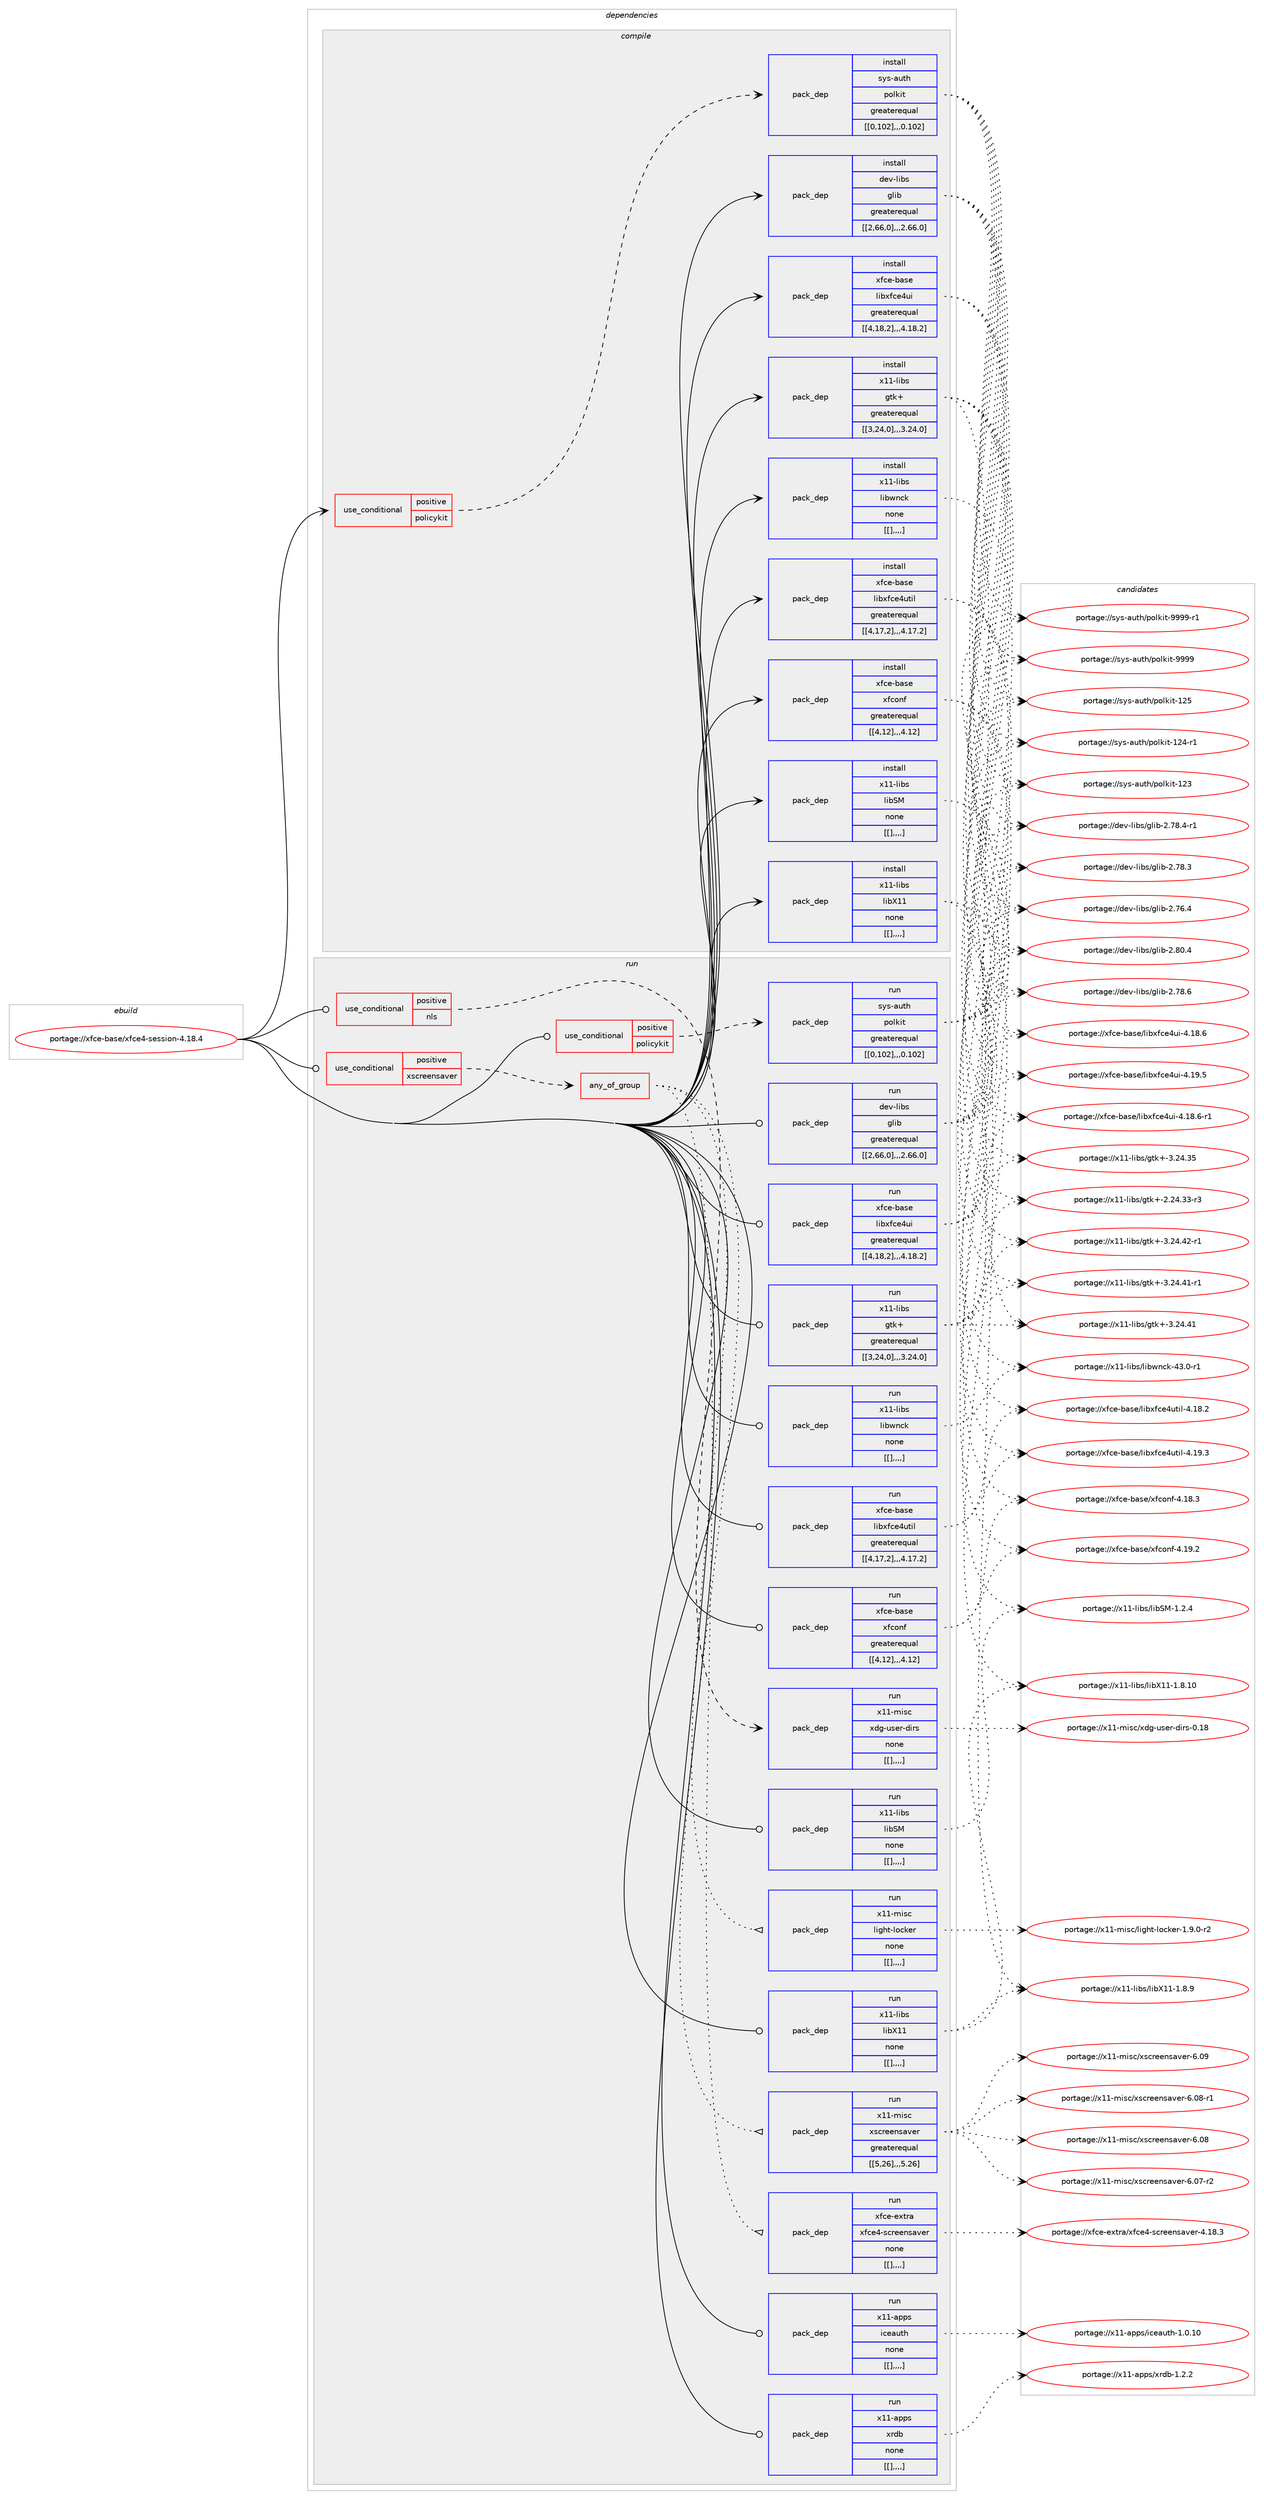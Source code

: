 digraph prolog {

# *************
# Graph options
# *************

newrank=true;
concentrate=true;
compound=true;
graph [rankdir=LR,fontname=Helvetica,fontsize=10,ranksep=1.5];#, ranksep=2.5, nodesep=0.2];
edge  [arrowhead=vee];
node  [fontname=Helvetica,fontsize=10];

# **********
# The ebuild
# **********

subgraph cluster_leftcol {
color=gray;
label=<<i>ebuild</i>>;
id [label="portage://xfce-base/xfce4-session-4.18.4", color=red, width=4, href="../xfce-base/xfce4-session-4.18.4.svg"];
}

# ****************
# The dependencies
# ****************

subgraph cluster_midcol {
color=gray;
label=<<i>dependencies</i>>;
subgraph cluster_compile {
fillcolor="#eeeeee";
style=filled;
label=<<i>compile</i>>;
subgraph cond12085 {
dependency35373 [label=<<TABLE BORDER="0" CELLBORDER="1" CELLSPACING="0" CELLPADDING="4"><TR><TD ROWSPAN="3" CELLPADDING="10">use_conditional</TD></TR><TR><TD>positive</TD></TR><TR><TD>policykit</TD></TR></TABLE>>, shape=none, color=red];
subgraph pack23043 {
dependency35374 [label=<<TABLE BORDER="0" CELLBORDER="1" CELLSPACING="0" CELLPADDING="4" WIDTH="220"><TR><TD ROWSPAN="6" CELLPADDING="30">pack_dep</TD></TR><TR><TD WIDTH="110">install</TD></TR><TR><TD>sys-auth</TD></TR><TR><TD>polkit</TD></TR><TR><TD>greaterequal</TD></TR><TR><TD>[[0,102],,,0.102]</TD></TR></TABLE>>, shape=none, color=blue];
}
dependency35373:e -> dependency35374:w [weight=20,style="dashed",arrowhead="vee"];
}
id:e -> dependency35373:w [weight=20,style="solid",arrowhead="vee"];
subgraph pack23044 {
dependency35375 [label=<<TABLE BORDER="0" CELLBORDER="1" CELLSPACING="0" CELLPADDING="4" WIDTH="220"><TR><TD ROWSPAN="6" CELLPADDING="30">pack_dep</TD></TR><TR><TD WIDTH="110">install</TD></TR><TR><TD>dev-libs</TD></TR><TR><TD>glib</TD></TR><TR><TD>greaterequal</TD></TR><TR><TD>[[2,66,0],,,2.66.0]</TD></TR></TABLE>>, shape=none, color=blue];
}
id:e -> dependency35375:w [weight=20,style="solid",arrowhead="vee"];
subgraph pack23045 {
dependency35376 [label=<<TABLE BORDER="0" CELLBORDER="1" CELLSPACING="0" CELLPADDING="4" WIDTH="220"><TR><TD ROWSPAN="6" CELLPADDING="30">pack_dep</TD></TR><TR><TD WIDTH="110">install</TD></TR><TR><TD>x11-libs</TD></TR><TR><TD>gtk+</TD></TR><TR><TD>greaterequal</TD></TR><TR><TD>[[3,24,0],,,3.24.0]</TD></TR></TABLE>>, shape=none, color=blue];
}
id:e -> dependency35376:w [weight=20,style="solid",arrowhead="vee"];
subgraph pack23046 {
dependency35377 [label=<<TABLE BORDER="0" CELLBORDER="1" CELLSPACING="0" CELLPADDING="4" WIDTH="220"><TR><TD ROWSPAN="6" CELLPADDING="30">pack_dep</TD></TR><TR><TD WIDTH="110">install</TD></TR><TR><TD>x11-libs</TD></TR><TR><TD>libSM</TD></TR><TR><TD>none</TD></TR><TR><TD>[[],,,,]</TD></TR></TABLE>>, shape=none, color=blue];
}
id:e -> dependency35377:w [weight=20,style="solid",arrowhead="vee"];
subgraph pack23047 {
dependency35378 [label=<<TABLE BORDER="0" CELLBORDER="1" CELLSPACING="0" CELLPADDING="4" WIDTH="220"><TR><TD ROWSPAN="6" CELLPADDING="30">pack_dep</TD></TR><TR><TD WIDTH="110">install</TD></TR><TR><TD>x11-libs</TD></TR><TR><TD>libX11</TD></TR><TR><TD>none</TD></TR><TR><TD>[[],,,,]</TD></TR></TABLE>>, shape=none, color=blue];
}
id:e -> dependency35378:w [weight=20,style="solid",arrowhead="vee"];
subgraph pack23048 {
dependency35379 [label=<<TABLE BORDER="0" CELLBORDER="1" CELLSPACING="0" CELLPADDING="4" WIDTH="220"><TR><TD ROWSPAN="6" CELLPADDING="30">pack_dep</TD></TR><TR><TD WIDTH="110">install</TD></TR><TR><TD>x11-libs</TD></TR><TR><TD>libwnck</TD></TR><TR><TD>none</TD></TR><TR><TD>[[],,,,]</TD></TR></TABLE>>, shape=none, color=blue];
}
id:e -> dependency35379:w [weight=20,style="solid",arrowhead="vee"];
subgraph pack23049 {
dependency35380 [label=<<TABLE BORDER="0" CELLBORDER="1" CELLSPACING="0" CELLPADDING="4" WIDTH="220"><TR><TD ROWSPAN="6" CELLPADDING="30">pack_dep</TD></TR><TR><TD WIDTH="110">install</TD></TR><TR><TD>xfce-base</TD></TR><TR><TD>libxfce4ui</TD></TR><TR><TD>greaterequal</TD></TR><TR><TD>[[4,18,2],,,4.18.2]</TD></TR></TABLE>>, shape=none, color=blue];
}
id:e -> dependency35380:w [weight=20,style="solid",arrowhead="vee"];
subgraph pack23050 {
dependency35381 [label=<<TABLE BORDER="0" CELLBORDER="1" CELLSPACING="0" CELLPADDING="4" WIDTH="220"><TR><TD ROWSPAN="6" CELLPADDING="30">pack_dep</TD></TR><TR><TD WIDTH="110">install</TD></TR><TR><TD>xfce-base</TD></TR><TR><TD>libxfce4util</TD></TR><TR><TD>greaterequal</TD></TR><TR><TD>[[4,17,2],,,4.17.2]</TD></TR></TABLE>>, shape=none, color=blue];
}
id:e -> dependency35381:w [weight=20,style="solid",arrowhead="vee"];
subgraph pack23051 {
dependency35382 [label=<<TABLE BORDER="0" CELLBORDER="1" CELLSPACING="0" CELLPADDING="4" WIDTH="220"><TR><TD ROWSPAN="6" CELLPADDING="30">pack_dep</TD></TR><TR><TD WIDTH="110">install</TD></TR><TR><TD>xfce-base</TD></TR><TR><TD>xfconf</TD></TR><TR><TD>greaterequal</TD></TR><TR><TD>[[4,12],,,4.12]</TD></TR></TABLE>>, shape=none, color=blue];
}
id:e -> dependency35382:w [weight=20,style="solid",arrowhead="vee"];
}
subgraph cluster_compileandrun {
fillcolor="#eeeeee";
style=filled;
label=<<i>compile and run</i>>;
}
subgraph cluster_run {
fillcolor="#eeeeee";
style=filled;
label=<<i>run</i>>;
subgraph cond12086 {
dependency35383 [label=<<TABLE BORDER="0" CELLBORDER="1" CELLSPACING="0" CELLPADDING="4"><TR><TD ROWSPAN="3" CELLPADDING="10">use_conditional</TD></TR><TR><TD>positive</TD></TR><TR><TD>nls</TD></TR></TABLE>>, shape=none, color=red];
subgraph pack23052 {
dependency35384 [label=<<TABLE BORDER="0" CELLBORDER="1" CELLSPACING="0" CELLPADDING="4" WIDTH="220"><TR><TD ROWSPAN="6" CELLPADDING="30">pack_dep</TD></TR><TR><TD WIDTH="110">run</TD></TR><TR><TD>x11-misc</TD></TR><TR><TD>xdg-user-dirs</TD></TR><TR><TD>none</TD></TR><TR><TD>[[],,,,]</TD></TR></TABLE>>, shape=none, color=blue];
}
dependency35383:e -> dependency35384:w [weight=20,style="dashed",arrowhead="vee"];
}
id:e -> dependency35383:w [weight=20,style="solid",arrowhead="odot"];
subgraph cond12087 {
dependency35385 [label=<<TABLE BORDER="0" CELLBORDER="1" CELLSPACING="0" CELLPADDING="4"><TR><TD ROWSPAN="3" CELLPADDING="10">use_conditional</TD></TR><TR><TD>positive</TD></TR><TR><TD>policykit</TD></TR></TABLE>>, shape=none, color=red];
subgraph pack23053 {
dependency35386 [label=<<TABLE BORDER="0" CELLBORDER="1" CELLSPACING="0" CELLPADDING="4" WIDTH="220"><TR><TD ROWSPAN="6" CELLPADDING="30">pack_dep</TD></TR><TR><TD WIDTH="110">run</TD></TR><TR><TD>sys-auth</TD></TR><TR><TD>polkit</TD></TR><TR><TD>greaterequal</TD></TR><TR><TD>[[0,102],,,0.102]</TD></TR></TABLE>>, shape=none, color=blue];
}
dependency35385:e -> dependency35386:w [weight=20,style="dashed",arrowhead="vee"];
}
id:e -> dependency35385:w [weight=20,style="solid",arrowhead="odot"];
subgraph cond12088 {
dependency35387 [label=<<TABLE BORDER="0" CELLBORDER="1" CELLSPACING="0" CELLPADDING="4"><TR><TD ROWSPAN="3" CELLPADDING="10">use_conditional</TD></TR><TR><TD>positive</TD></TR><TR><TD>xscreensaver</TD></TR></TABLE>>, shape=none, color=red];
subgraph any235 {
dependency35388 [label=<<TABLE BORDER="0" CELLBORDER="1" CELLSPACING="0" CELLPADDING="4"><TR><TD CELLPADDING="10">any_of_group</TD></TR></TABLE>>, shape=none, color=red];subgraph pack23054 {
dependency35389 [label=<<TABLE BORDER="0" CELLBORDER="1" CELLSPACING="0" CELLPADDING="4" WIDTH="220"><TR><TD ROWSPAN="6" CELLPADDING="30">pack_dep</TD></TR><TR><TD WIDTH="110">run</TD></TR><TR><TD>xfce-extra</TD></TR><TR><TD>xfce4-screensaver</TD></TR><TR><TD>none</TD></TR><TR><TD>[[],,,,]</TD></TR></TABLE>>, shape=none, color=blue];
}
dependency35388:e -> dependency35389:w [weight=20,style="dotted",arrowhead="oinv"];
subgraph pack23055 {
dependency35390 [label=<<TABLE BORDER="0" CELLBORDER="1" CELLSPACING="0" CELLPADDING="4" WIDTH="220"><TR><TD ROWSPAN="6" CELLPADDING="30">pack_dep</TD></TR><TR><TD WIDTH="110">run</TD></TR><TR><TD>x11-misc</TD></TR><TR><TD>xscreensaver</TD></TR><TR><TD>greaterequal</TD></TR><TR><TD>[[5,26],,,5.26]</TD></TR></TABLE>>, shape=none, color=blue];
}
dependency35388:e -> dependency35390:w [weight=20,style="dotted",arrowhead="oinv"];
subgraph pack23056 {
dependency35391 [label=<<TABLE BORDER="0" CELLBORDER="1" CELLSPACING="0" CELLPADDING="4" WIDTH="220"><TR><TD ROWSPAN="6" CELLPADDING="30">pack_dep</TD></TR><TR><TD WIDTH="110">run</TD></TR><TR><TD>x11-misc</TD></TR><TR><TD>light-locker</TD></TR><TR><TD>none</TD></TR><TR><TD>[[],,,,]</TD></TR></TABLE>>, shape=none, color=blue];
}
dependency35388:e -> dependency35391:w [weight=20,style="dotted",arrowhead="oinv"];
}
dependency35387:e -> dependency35388:w [weight=20,style="dashed",arrowhead="vee"];
}
id:e -> dependency35387:w [weight=20,style="solid",arrowhead="odot"];
subgraph pack23057 {
dependency35392 [label=<<TABLE BORDER="0" CELLBORDER="1" CELLSPACING="0" CELLPADDING="4" WIDTH="220"><TR><TD ROWSPAN="6" CELLPADDING="30">pack_dep</TD></TR><TR><TD WIDTH="110">run</TD></TR><TR><TD>dev-libs</TD></TR><TR><TD>glib</TD></TR><TR><TD>greaterequal</TD></TR><TR><TD>[[2,66,0],,,2.66.0]</TD></TR></TABLE>>, shape=none, color=blue];
}
id:e -> dependency35392:w [weight=20,style="solid",arrowhead="odot"];
subgraph pack23058 {
dependency35393 [label=<<TABLE BORDER="0" CELLBORDER="1" CELLSPACING="0" CELLPADDING="4" WIDTH="220"><TR><TD ROWSPAN="6" CELLPADDING="30">pack_dep</TD></TR><TR><TD WIDTH="110">run</TD></TR><TR><TD>x11-apps</TD></TR><TR><TD>iceauth</TD></TR><TR><TD>none</TD></TR><TR><TD>[[],,,,]</TD></TR></TABLE>>, shape=none, color=blue];
}
id:e -> dependency35393:w [weight=20,style="solid",arrowhead="odot"];
subgraph pack23059 {
dependency35394 [label=<<TABLE BORDER="0" CELLBORDER="1" CELLSPACING="0" CELLPADDING="4" WIDTH="220"><TR><TD ROWSPAN="6" CELLPADDING="30">pack_dep</TD></TR><TR><TD WIDTH="110">run</TD></TR><TR><TD>x11-apps</TD></TR><TR><TD>xrdb</TD></TR><TR><TD>none</TD></TR><TR><TD>[[],,,,]</TD></TR></TABLE>>, shape=none, color=blue];
}
id:e -> dependency35394:w [weight=20,style="solid",arrowhead="odot"];
subgraph pack23060 {
dependency35395 [label=<<TABLE BORDER="0" CELLBORDER="1" CELLSPACING="0" CELLPADDING="4" WIDTH="220"><TR><TD ROWSPAN="6" CELLPADDING="30">pack_dep</TD></TR><TR><TD WIDTH="110">run</TD></TR><TR><TD>x11-libs</TD></TR><TR><TD>gtk+</TD></TR><TR><TD>greaterequal</TD></TR><TR><TD>[[3,24,0],,,3.24.0]</TD></TR></TABLE>>, shape=none, color=blue];
}
id:e -> dependency35395:w [weight=20,style="solid",arrowhead="odot"];
subgraph pack23061 {
dependency35396 [label=<<TABLE BORDER="0" CELLBORDER="1" CELLSPACING="0" CELLPADDING="4" WIDTH="220"><TR><TD ROWSPAN="6" CELLPADDING="30">pack_dep</TD></TR><TR><TD WIDTH="110">run</TD></TR><TR><TD>x11-libs</TD></TR><TR><TD>libSM</TD></TR><TR><TD>none</TD></TR><TR><TD>[[],,,,]</TD></TR></TABLE>>, shape=none, color=blue];
}
id:e -> dependency35396:w [weight=20,style="solid",arrowhead="odot"];
subgraph pack23062 {
dependency35397 [label=<<TABLE BORDER="0" CELLBORDER="1" CELLSPACING="0" CELLPADDING="4" WIDTH="220"><TR><TD ROWSPAN="6" CELLPADDING="30">pack_dep</TD></TR><TR><TD WIDTH="110">run</TD></TR><TR><TD>x11-libs</TD></TR><TR><TD>libX11</TD></TR><TR><TD>none</TD></TR><TR><TD>[[],,,,]</TD></TR></TABLE>>, shape=none, color=blue];
}
id:e -> dependency35397:w [weight=20,style="solid",arrowhead="odot"];
subgraph pack23063 {
dependency35398 [label=<<TABLE BORDER="0" CELLBORDER="1" CELLSPACING="0" CELLPADDING="4" WIDTH="220"><TR><TD ROWSPAN="6" CELLPADDING="30">pack_dep</TD></TR><TR><TD WIDTH="110">run</TD></TR><TR><TD>x11-libs</TD></TR><TR><TD>libwnck</TD></TR><TR><TD>none</TD></TR><TR><TD>[[],,,,]</TD></TR></TABLE>>, shape=none, color=blue];
}
id:e -> dependency35398:w [weight=20,style="solid",arrowhead="odot"];
subgraph pack23064 {
dependency35399 [label=<<TABLE BORDER="0" CELLBORDER="1" CELLSPACING="0" CELLPADDING="4" WIDTH="220"><TR><TD ROWSPAN="6" CELLPADDING="30">pack_dep</TD></TR><TR><TD WIDTH="110">run</TD></TR><TR><TD>xfce-base</TD></TR><TR><TD>libxfce4ui</TD></TR><TR><TD>greaterequal</TD></TR><TR><TD>[[4,18,2],,,4.18.2]</TD></TR></TABLE>>, shape=none, color=blue];
}
id:e -> dependency35399:w [weight=20,style="solid",arrowhead="odot"];
subgraph pack23065 {
dependency35400 [label=<<TABLE BORDER="0" CELLBORDER="1" CELLSPACING="0" CELLPADDING="4" WIDTH="220"><TR><TD ROWSPAN="6" CELLPADDING="30">pack_dep</TD></TR><TR><TD WIDTH="110">run</TD></TR><TR><TD>xfce-base</TD></TR><TR><TD>libxfce4util</TD></TR><TR><TD>greaterequal</TD></TR><TR><TD>[[4,17,2],,,4.17.2]</TD></TR></TABLE>>, shape=none, color=blue];
}
id:e -> dependency35400:w [weight=20,style="solid",arrowhead="odot"];
subgraph pack23066 {
dependency35401 [label=<<TABLE BORDER="0" CELLBORDER="1" CELLSPACING="0" CELLPADDING="4" WIDTH="220"><TR><TD ROWSPAN="6" CELLPADDING="30">pack_dep</TD></TR><TR><TD WIDTH="110">run</TD></TR><TR><TD>xfce-base</TD></TR><TR><TD>xfconf</TD></TR><TR><TD>greaterequal</TD></TR><TR><TD>[[4,12],,,4.12]</TD></TR></TABLE>>, shape=none, color=blue];
}
id:e -> dependency35401:w [weight=20,style="solid",arrowhead="odot"];
}
}

# **************
# The candidates
# **************

subgraph cluster_choices {
rank=same;
color=gray;
label=<<i>candidates</i>>;

subgraph choice23043 {
color=black;
nodesep=1;
choice11512111545971171161044711211110810710511645575757574511449 [label="portage://sys-auth/polkit-9999-r1", color=red, width=4,href="../sys-auth/polkit-9999-r1.svg"];
choice1151211154597117116104471121111081071051164557575757 [label="portage://sys-auth/polkit-9999", color=red, width=4,href="../sys-auth/polkit-9999.svg"];
choice11512111545971171161044711211110810710511645495053 [label="portage://sys-auth/polkit-125", color=red, width=4,href="../sys-auth/polkit-125.svg"];
choice115121115459711711610447112111108107105116454950524511449 [label="portage://sys-auth/polkit-124-r1", color=red, width=4,href="../sys-auth/polkit-124-r1.svg"];
choice11512111545971171161044711211110810710511645495051 [label="portage://sys-auth/polkit-123", color=red, width=4,href="../sys-auth/polkit-123.svg"];
dependency35374:e -> choice11512111545971171161044711211110810710511645575757574511449:w [style=dotted,weight="100"];
dependency35374:e -> choice1151211154597117116104471121111081071051164557575757:w [style=dotted,weight="100"];
dependency35374:e -> choice11512111545971171161044711211110810710511645495053:w [style=dotted,weight="100"];
dependency35374:e -> choice115121115459711711610447112111108107105116454950524511449:w [style=dotted,weight="100"];
dependency35374:e -> choice11512111545971171161044711211110810710511645495051:w [style=dotted,weight="100"];
}
subgraph choice23044 {
color=black;
nodesep=1;
choice1001011184510810598115471031081059845504656484652 [label="portage://dev-libs/glib-2.80.4", color=red, width=4,href="../dev-libs/glib-2.80.4.svg"];
choice1001011184510810598115471031081059845504655564654 [label="portage://dev-libs/glib-2.78.6", color=red, width=4,href="../dev-libs/glib-2.78.6.svg"];
choice10010111845108105981154710310810598455046555646524511449 [label="portage://dev-libs/glib-2.78.4-r1", color=red, width=4,href="../dev-libs/glib-2.78.4-r1.svg"];
choice1001011184510810598115471031081059845504655564651 [label="portage://dev-libs/glib-2.78.3", color=red, width=4,href="../dev-libs/glib-2.78.3.svg"];
choice1001011184510810598115471031081059845504655544652 [label="portage://dev-libs/glib-2.76.4", color=red, width=4,href="../dev-libs/glib-2.76.4.svg"];
dependency35375:e -> choice1001011184510810598115471031081059845504656484652:w [style=dotted,weight="100"];
dependency35375:e -> choice1001011184510810598115471031081059845504655564654:w [style=dotted,weight="100"];
dependency35375:e -> choice10010111845108105981154710310810598455046555646524511449:w [style=dotted,weight="100"];
dependency35375:e -> choice1001011184510810598115471031081059845504655564651:w [style=dotted,weight="100"];
dependency35375:e -> choice1001011184510810598115471031081059845504655544652:w [style=dotted,weight="100"];
}
subgraph choice23045 {
color=black;
nodesep=1;
choice12049494510810598115471031161074345514650524652504511449 [label="portage://x11-libs/gtk+-3.24.42-r1", color=red, width=4,href="../x11-libs/gtk+-3.24.42-r1.svg"];
choice12049494510810598115471031161074345514650524652494511449 [label="portage://x11-libs/gtk+-3.24.41-r1", color=red, width=4,href="../x11-libs/gtk+-3.24.41-r1.svg"];
choice1204949451081059811547103116107434551465052465249 [label="portage://x11-libs/gtk+-3.24.41", color=red, width=4,href="../x11-libs/gtk+-3.24.41.svg"];
choice1204949451081059811547103116107434551465052465153 [label="portage://x11-libs/gtk+-3.24.35", color=red, width=4,href="../x11-libs/gtk+-3.24.35.svg"];
choice12049494510810598115471031161074345504650524651514511451 [label="portage://x11-libs/gtk+-2.24.33-r3", color=red, width=4,href="../x11-libs/gtk+-2.24.33-r3.svg"];
dependency35376:e -> choice12049494510810598115471031161074345514650524652504511449:w [style=dotted,weight="100"];
dependency35376:e -> choice12049494510810598115471031161074345514650524652494511449:w [style=dotted,weight="100"];
dependency35376:e -> choice1204949451081059811547103116107434551465052465249:w [style=dotted,weight="100"];
dependency35376:e -> choice1204949451081059811547103116107434551465052465153:w [style=dotted,weight="100"];
dependency35376:e -> choice12049494510810598115471031161074345504650524651514511451:w [style=dotted,weight="100"];
}
subgraph choice23046 {
color=black;
nodesep=1;
choice1204949451081059811547108105988377454946504652 [label="portage://x11-libs/libSM-1.2.4", color=red, width=4,href="../x11-libs/libSM-1.2.4.svg"];
dependency35377:e -> choice1204949451081059811547108105988377454946504652:w [style=dotted,weight="100"];
}
subgraph choice23047 {
color=black;
nodesep=1;
choice12049494510810598115471081059888494945494656464948 [label="portage://x11-libs/libX11-1.8.10", color=red, width=4,href="../x11-libs/libX11-1.8.10.svg"];
choice120494945108105981154710810598884949454946564657 [label="portage://x11-libs/libX11-1.8.9", color=red, width=4,href="../x11-libs/libX11-1.8.9.svg"];
dependency35378:e -> choice12049494510810598115471081059888494945494656464948:w [style=dotted,weight="100"];
dependency35378:e -> choice120494945108105981154710810598884949454946564657:w [style=dotted,weight="100"];
}
subgraph choice23048 {
color=black;
nodesep=1;
choice1204949451081059811547108105981191109910745525146484511449 [label="portage://x11-libs/libwnck-43.0-r1", color=red, width=4,href="../x11-libs/libwnck-43.0-r1.svg"];
dependency35379:e -> choice1204949451081059811547108105981191109910745525146484511449:w [style=dotted,weight="100"];
}
subgraph choice23049 {
color=black;
nodesep=1;
choice120102991014598971151014710810598120102991015211710545524649574653 [label="portage://xfce-base/libxfce4ui-4.19.5", color=red, width=4,href="../xfce-base/libxfce4ui-4.19.5.svg"];
choice1201029910145989711510147108105981201029910152117105455246495646544511449 [label="portage://xfce-base/libxfce4ui-4.18.6-r1", color=red, width=4,href="../xfce-base/libxfce4ui-4.18.6-r1.svg"];
choice120102991014598971151014710810598120102991015211710545524649564654 [label="portage://xfce-base/libxfce4ui-4.18.6", color=red, width=4,href="../xfce-base/libxfce4ui-4.18.6.svg"];
dependency35380:e -> choice120102991014598971151014710810598120102991015211710545524649574653:w [style=dotted,weight="100"];
dependency35380:e -> choice1201029910145989711510147108105981201029910152117105455246495646544511449:w [style=dotted,weight="100"];
dependency35380:e -> choice120102991014598971151014710810598120102991015211710545524649564654:w [style=dotted,weight="100"];
}
subgraph choice23050 {
color=black;
nodesep=1;
choice120102991014598971151014710810598120102991015211711610510845524649574651 [label="portage://xfce-base/libxfce4util-4.19.3", color=red, width=4,href="../xfce-base/libxfce4util-4.19.3.svg"];
choice120102991014598971151014710810598120102991015211711610510845524649564650 [label="portage://xfce-base/libxfce4util-4.18.2", color=red, width=4,href="../xfce-base/libxfce4util-4.18.2.svg"];
dependency35381:e -> choice120102991014598971151014710810598120102991015211711610510845524649574651:w [style=dotted,weight="100"];
dependency35381:e -> choice120102991014598971151014710810598120102991015211711610510845524649564650:w [style=dotted,weight="100"];
}
subgraph choice23051 {
color=black;
nodesep=1;
choice12010299101459897115101471201029911111010245524649574650 [label="portage://xfce-base/xfconf-4.19.2", color=red, width=4,href="../xfce-base/xfconf-4.19.2.svg"];
choice12010299101459897115101471201029911111010245524649564651 [label="portage://xfce-base/xfconf-4.18.3", color=red, width=4,href="../xfce-base/xfconf-4.18.3.svg"];
dependency35382:e -> choice12010299101459897115101471201029911111010245524649574650:w [style=dotted,weight="100"];
dependency35382:e -> choice12010299101459897115101471201029911111010245524649564651:w [style=dotted,weight="100"];
}
subgraph choice23052 {
color=black;
nodesep=1;
choice120494945109105115994712010010345117115101114451001051141154548464956 [label="portage://x11-misc/xdg-user-dirs-0.18", color=red, width=4,href="../x11-misc/xdg-user-dirs-0.18.svg"];
dependency35384:e -> choice120494945109105115994712010010345117115101114451001051141154548464956:w [style=dotted,weight="100"];
}
subgraph choice23053 {
color=black;
nodesep=1;
choice11512111545971171161044711211110810710511645575757574511449 [label="portage://sys-auth/polkit-9999-r1", color=red, width=4,href="../sys-auth/polkit-9999-r1.svg"];
choice1151211154597117116104471121111081071051164557575757 [label="portage://sys-auth/polkit-9999", color=red, width=4,href="../sys-auth/polkit-9999.svg"];
choice11512111545971171161044711211110810710511645495053 [label="portage://sys-auth/polkit-125", color=red, width=4,href="../sys-auth/polkit-125.svg"];
choice115121115459711711610447112111108107105116454950524511449 [label="portage://sys-auth/polkit-124-r1", color=red, width=4,href="../sys-auth/polkit-124-r1.svg"];
choice11512111545971171161044711211110810710511645495051 [label="portage://sys-auth/polkit-123", color=red, width=4,href="../sys-auth/polkit-123.svg"];
dependency35386:e -> choice11512111545971171161044711211110810710511645575757574511449:w [style=dotted,weight="100"];
dependency35386:e -> choice1151211154597117116104471121111081071051164557575757:w [style=dotted,weight="100"];
dependency35386:e -> choice11512111545971171161044711211110810710511645495053:w [style=dotted,weight="100"];
dependency35386:e -> choice115121115459711711610447112111108107105116454950524511449:w [style=dotted,weight="100"];
dependency35386:e -> choice11512111545971171161044711211110810710511645495051:w [style=dotted,weight="100"];
}
subgraph choice23054 {
color=black;
nodesep=1;
choice12010299101451011201161149747120102991015245115991141011011101159711810111445524649564651 [label="portage://xfce-extra/xfce4-screensaver-4.18.3", color=red, width=4,href="../xfce-extra/xfce4-screensaver-4.18.3.svg"];
dependency35389:e -> choice12010299101451011201161149747120102991015245115991141011011101159711810111445524649564651:w [style=dotted,weight="100"];
}
subgraph choice23055 {
color=black;
nodesep=1;
choice120494945109105115994712011599114101101110115971181011144554464857 [label="portage://x11-misc/xscreensaver-6.09", color=red, width=4,href="../x11-misc/xscreensaver-6.09.svg"];
choice1204949451091051159947120115991141011011101159711810111445544648564511449 [label="portage://x11-misc/xscreensaver-6.08-r1", color=red, width=4,href="../x11-misc/xscreensaver-6.08-r1.svg"];
choice120494945109105115994712011599114101101110115971181011144554464856 [label="portage://x11-misc/xscreensaver-6.08", color=red, width=4,href="../x11-misc/xscreensaver-6.08.svg"];
choice1204949451091051159947120115991141011011101159711810111445544648554511450 [label="portage://x11-misc/xscreensaver-6.07-r2", color=red, width=4,href="../x11-misc/xscreensaver-6.07-r2.svg"];
dependency35390:e -> choice120494945109105115994712011599114101101110115971181011144554464857:w [style=dotted,weight="100"];
dependency35390:e -> choice1204949451091051159947120115991141011011101159711810111445544648564511449:w [style=dotted,weight="100"];
dependency35390:e -> choice120494945109105115994712011599114101101110115971181011144554464856:w [style=dotted,weight="100"];
dependency35390:e -> choice1204949451091051159947120115991141011011101159711810111445544648554511450:w [style=dotted,weight="100"];
}
subgraph choice23056 {
color=black;
nodesep=1;
choice120494945109105115994710810510310411645108111991071011144549465746484511450 [label="portage://x11-misc/light-locker-1.9.0-r2", color=red, width=4,href="../x11-misc/light-locker-1.9.0-r2.svg"];
dependency35391:e -> choice120494945109105115994710810510310411645108111991071011144549465746484511450:w [style=dotted,weight="100"];
}
subgraph choice23057 {
color=black;
nodesep=1;
choice1001011184510810598115471031081059845504656484652 [label="portage://dev-libs/glib-2.80.4", color=red, width=4,href="../dev-libs/glib-2.80.4.svg"];
choice1001011184510810598115471031081059845504655564654 [label="portage://dev-libs/glib-2.78.6", color=red, width=4,href="../dev-libs/glib-2.78.6.svg"];
choice10010111845108105981154710310810598455046555646524511449 [label="portage://dev-libs/glib-2.78.4-r1", color=red, width=4,href="../dev-libs/glib-2.78.4-r1.svg"];
choice1001011184510810598115471031081059845504655564651 [label="portage://dev-libs/glib-2.78.3", color=red, width=4,href="../dev-libs/glib-2.78.3.svg"];
choice1001011184510810598115471031081059845504655544652 [label="portage://dev-libs/glib-2.76.4", color=red, width=4,href="../dev-libs/glib-2.76.4.svg"];
dependency35392:e -> choice1001011184510810598115471031081059845504656484652:w [style=dotted,weight="100"];
dependency35392:e -> choice1001011184510810598115471031081059845504655564654:w [style=dotted,weight="100"];
dependency35392:e -> choice10010111845108105981154710310810598455046555646524511449:w [style=dotted,weight="100"];
dependency35392:e -> choice1001011184510810598115471031081059845504655564651:w [style=dotted,weight="100"];
dependency35392:e -> choice1001011184510810598115471031081059845504655544652:w [style=dotted,weight="100"];
}
subgraph choice23058 {
color=black;
nodesep=1;
choice1204949459711211211547105991019711711610445494648464948 [label="portage://x11-apps/iceauth-1.0.10", color=red, width=4,href="../x11-apps/iceauth-1.0.10.svg"];
dependency35393:e -> choice1204949459711211211547105991019711711610445494648464948:w [style=dotted,weight="100"];
}
subgraph choice23059 {
color=black;
nodesep=1;
choice120494945971121121154712011410098454946504650 [label="portage://x11-apps/xrdb-1.2.2", color=red, width=4,href="../x11-apps/xrdb-1.2.2.svg"];
dependency35394:e -> choice120494945971121121154712011410098454946504650:w [style=dotted,weight="100"];
}
subgraph choice23060 {
color=black;
nodesep=1;
choice12049494510810598115471031161074345514650524652504511449 [label="portage://x11-libs/gtk+-3.24.42-r1", color=red, width=4,href="../x11-libs/gtk+-3.24.42-r1.svg"];
choice12049494510810598115471031161074345514650524652494511449 [label="portage://x11-libs/gtk+-3.24.41-r1", color=red, width=4,href="../x11-libs/gtk+-3.24.41-r1.svg"];
choice1204949451081059811547103116107434551465052465249 [label="portage://x11-libs/gtk+-3.24.41", color=red, width=4,href="../x11-libs/gtk+-3.24.41.svg"];
choice1204949451081059811547103116107434551465052465153 [label="portage://x11-libs/gtk+-3.24.35", color=red, width=4,href="../x11-libs/gtk+-3.24.35.svg"];
choice12049494510810598115471031161074345504650524651514511451 [label="portage://x11-libs/gtk+-2.24.33-r3", color=red, width=4,href="../x11-libs/gtk+-2.24.33-r3.svg"];
dependency35395:e -> choice12049494510810598115471031161074345514650524652504511449:w [style=dotted,weight="100"];
dependency35395:e -> choice12049494510810598115471031161074345514650524652494511449:w [style=dotted,weight="100"];
dependency35395:e -> choice1204949451081059811547103116107434551465052465249:w [style=dotted,weight="100"];
dependency35395:e -> choice1204949451081059811547103116107434551465052465153:w [style=dotted,weight="100"];
dependency35395:e -> choice12049494510810598115471031161074345504650524651514511451:w [style=dotted,weight="100"];
}
subgraph choice23061 {
color=black;
nodesep=1;
choice1204949451081059811547108105988377454946504652 [label="portage://x11-libs/libSM-1.2.4", color=red, width=4,href="../x11-libs/libSM-1.2.4.svg"];
dependency35396:e -> choice1204949451081059811547108105988377454946504652:w [style=dotted,weight="100"];
}
subgraph choice23062 {
color=black;
nodesep=1;
choice12049494510810598115471081059888494945494656464948 [label="portage://x11-libs/libX11-1.8.10", color=red, width=4,href="../x11-libs/libX11-1.8.10.svg"];
choice120494945108105981154710810598884949454946564657 [label="portage://x11-libs/libX11-1.8.9", color=red, width=4,href="../x11-libs/libX11-1.8.9.svg"];
dependency35397:e -> choice12049494510810598115471081059888494945494656464948:w [style=dotted,weight="100"];
dependency35397:e -> choice120494945108105981154710810598884949454946564657:w [style=dotted,weight="100"];
}
subgraph choice23063 {
color=black;
nodesep=1;
choice1204949451081059811547108105981191109910745525146484511449 [label="portage://x11-libs/libwnck-43.0-r1", color=red, width=4,href="../x11-libs/libwnck-43.0-r1.svg"];
dependency35398:e -> choice1204949451081059811547108105981191109910745525146484511449:w [style=dotted,weight="100"];
}
subgraph choice23064 {
color=black;
nodesep=1;
choice120102991014598971151014710810598120102991015211710545524649574653 [label="portage://xfce-base/libxfce4ui-4.19.5", color=red, width=4,href="../xfce-base/libxfce4ui-4.19.5.svg"];
choice1201029910145989711510147108105981201029910152117105455246495646544511449 [label="portage://xfce-base/libxfce4ui-4.18.6-r1", color=red, width=4,href="../xfce-base/libxfce4ui-4.18.6-r1.svg"];
choice120102991014598971151014710810598120102991015211710545524649564654 [label="portage://xfce-base/libxfce4ui-4.18.6", color=red, width=4,href="../xfce-base/libxfce4ui-4.18.6.svg"];
dependency35399:e -> choice120102991014598971151014710810598120102991015211710545524649574653:w [style=dotted,weight="100"];
dependency35399:e -> choice1201029910145989711510147108105981201029910152117105455246495646544511449:w [style=dotted,weight="100"];
dependency35399:e -> choice120102991014598971151014710810598120102991015211710545524649564654:w [style=dotted,weight="100"];
}
subgraph choice23065 {
color=black;
nodesep=1;
choice120102991014598971151014710810598120102991015211711610510845524649574651 [label="portage://xfce-base/libxfce4util-4.19.3", color=red, width=4,href="../xfce-base/libxfce4util-4.19.3.svg"];
choice120102991014598971151014710810598120102991015211711610510845524649564650 [label="portage://xfce-base/libxfce4util-4.18.2", color=red, width=4,href="../xfce-base/libxfce4util-4.18.2.svg"];
dependency35400:e -> choice120102991014598971151014710810598120102991015211711610510845524649574651:w [style=dotted,weight="100"];
dependency35400:e -> choice120102991014598971151014710810598120102991015211711610510845524649564650:w [style=dotted,weight="100"];
}
subgraph choice23066 {
color=black;
nodesep=1;
choice12010299101459897115101471201029911111010245524649574650 [label="portage://xfce-base/xfconf-4.19.2", color=red, width=4,href="../xfce-base/xfconf-4.19.2.svg"];
choice12010299101459897115101471201029911111010245524649564651 [label="portage://xfce-base/xfconf-4.18.3", color=red, width=4,href="../xfce-base/xfconf-4.18.3.svg"];
dependency35401:e -> choice12010299101459897115101471201029911111010245524649574650:w [style=dotted,weight="100"];
dependency35401:e -> choice12010299101459897115101471201029911111010245524649564651:w [style=dotted,weight="100"];
}
}

}
